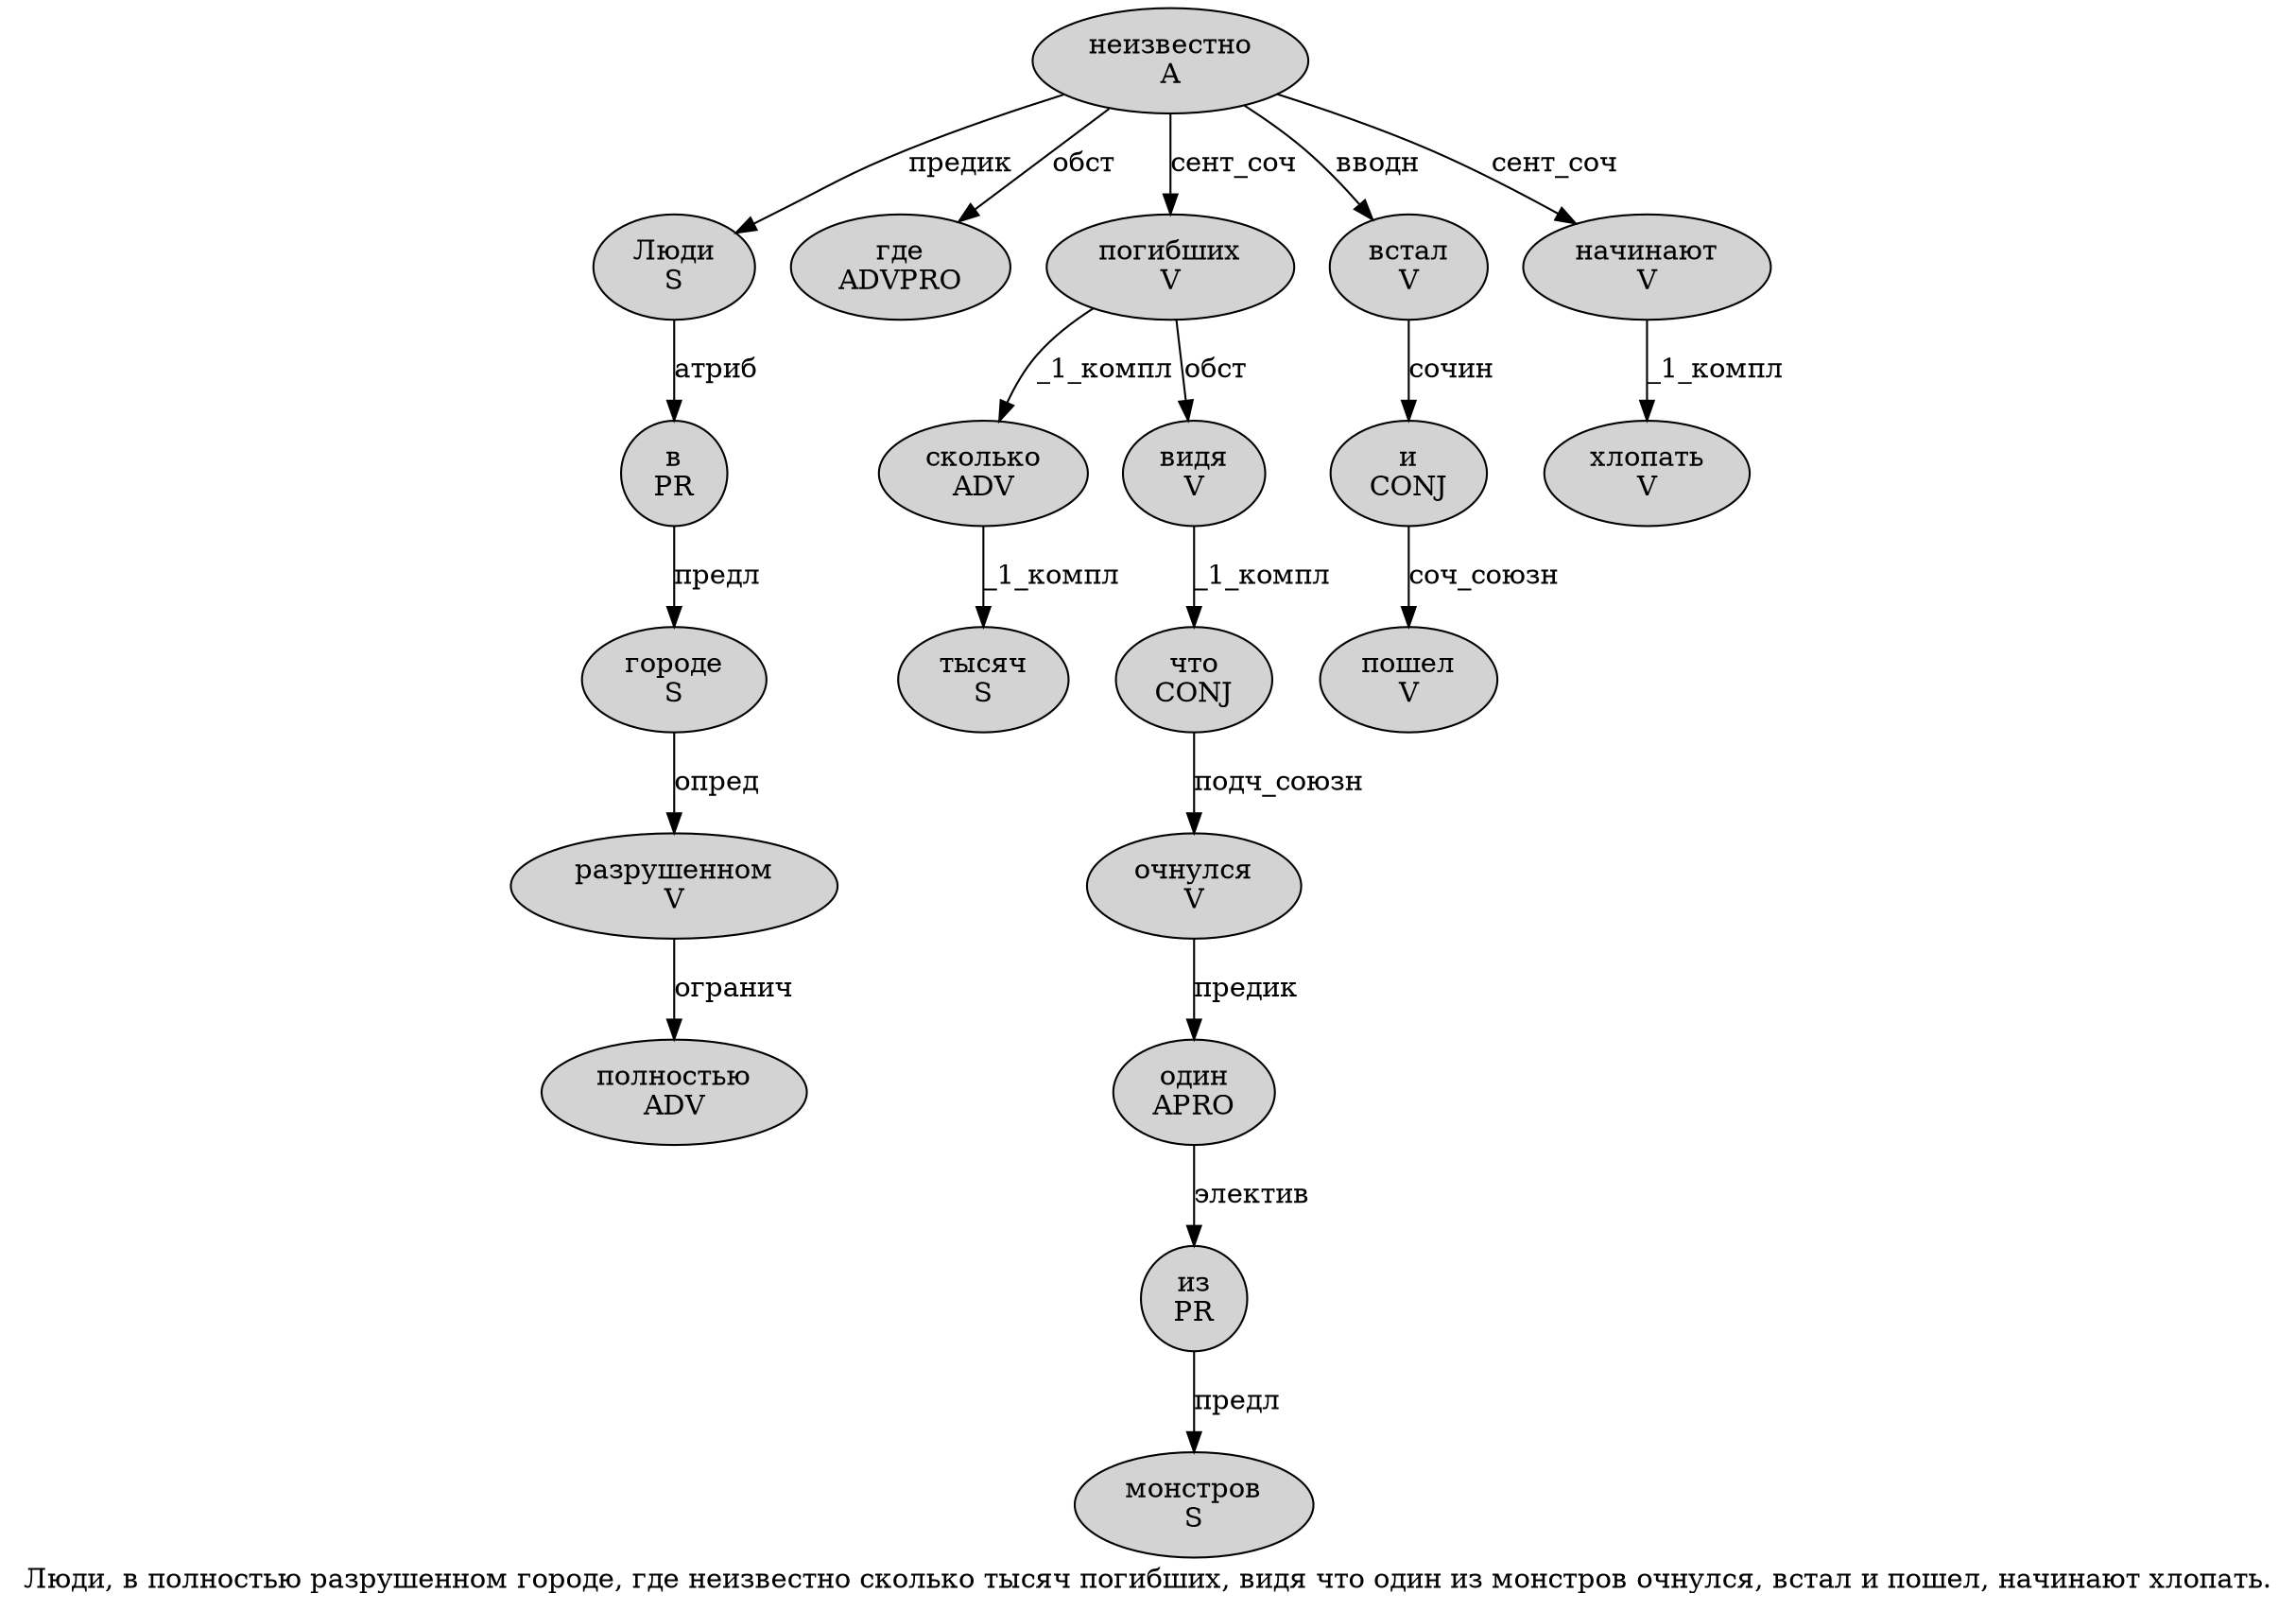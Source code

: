 digraph SENTENCE_4851 {
	graph [label="Люди, в полностью разрушенном городе, где неизвестно сколько тысяч погибших, видя что один из монстров очнулся, встал и пошел, начинают хлопать."]
	node [style=filled]
		0 [label="Люди
S" color="" fillcolor=lightgray penwidth=1 shape=ellipse]
		2 [label="в
PR" color="" fillcolor=lightgray penwidth=1 shape=ellipse]
		3 [label="полностью
ADV" color="" fillcolor=lightgray penwidth=1 shape=ellipse]
		4 [label="разрушенном
V" color="" fillcolor=lightgray penwidth=1 shape=ellipse]
		5 [label="городе
S" color="" fillcolor=lightgray penwidth=1 shape=ellipse]
		7 [label="где
ADVPRO" color="" fillcolor=lightgray penwidth=1 shape=ellipse]
		8 [label="неизвестно
A" color="" fillcolor=lightgray penwidth=1 shape=ellipse]
		9 [label="сколько
ADV" color="" fillcolor=lightgray penwidth=1 shape=ellipse]
		10 [label="тысяч
S" color="" fillcolor=lightgray penwidth=1 shape=ellipse]
		11 [label="погибших
V" color="" fillcolor=lightgray penwidth=1 shape=ellipse]
		13 [label="видя
V" color="" fillcolor=lightgray penwidth=1 shape=ellipse]
		14 [label="что
CONJ" color="" fillcolor=lightgray penwidth=1 shape=ellipse]
		15 [label="один
APRO" color="" fillcolor=lightgray penwidth=1 shape=ellipse]
		16 [label="из
PR" color="" fillcolor=lightgray penwidth=1 shape=ellipse]
		17 [label="монстров
S" color="" fillcolor=lightgray penwidth=1 shape=ellipse]
		18 [label="очнулся
V" color="" fillcolor=lightgray penwidth=1 shape=ellipse]
		20 [label="встал
V" color="" fillcolor=lightgray penwidth=1 shape=ellipse]
		21 [label="и
CONJ" color="" fillcolor=lightgray penwidth=1 shape=ellipse]
		22 [label="пошел
V" color="" fillcolor=lightgray penwidth=1 shape=ellipse]
		24 [label="начинают
V" color="" fillcolor=lightgray penwidth=1 shape=ellipse]
		25 [label="хлопать
V" color="" fillcolor=lightgray penwidth=1 shape=ellipse]
			9 -> 10 [label="_1_компл"]
			0 -> 2 [label="атриб"]
			8 -> 0 [label="предик"]
			8 -> 7 [label="обст"]
			8 -> 11 [label="сент_соч"]
			8 -> 20 [label="вводн"]
			8 -> 24 [label="сент_соч"]
			16 -> 17 [label="предл"]
			4 -> 3 [label="огранич"]
			15 -> 16 [label="электив"]
			11 -> 9 [label="_1_компл"]
			11 -> 13 [label="обст"]
			21 -> 22 [label="соч_союзн"]
			13 -> 14 [label="_1_компл"]
			5 -> 4 [label="опред"]
			2 -> 5 [label="предл"]
			24 -> 25 [label="_1_компл"]
			20 -> 21 [label="сочин"]
			18 -> 15 [label="предик"]
			14 -> 18 [label="подч_союзн"]
}